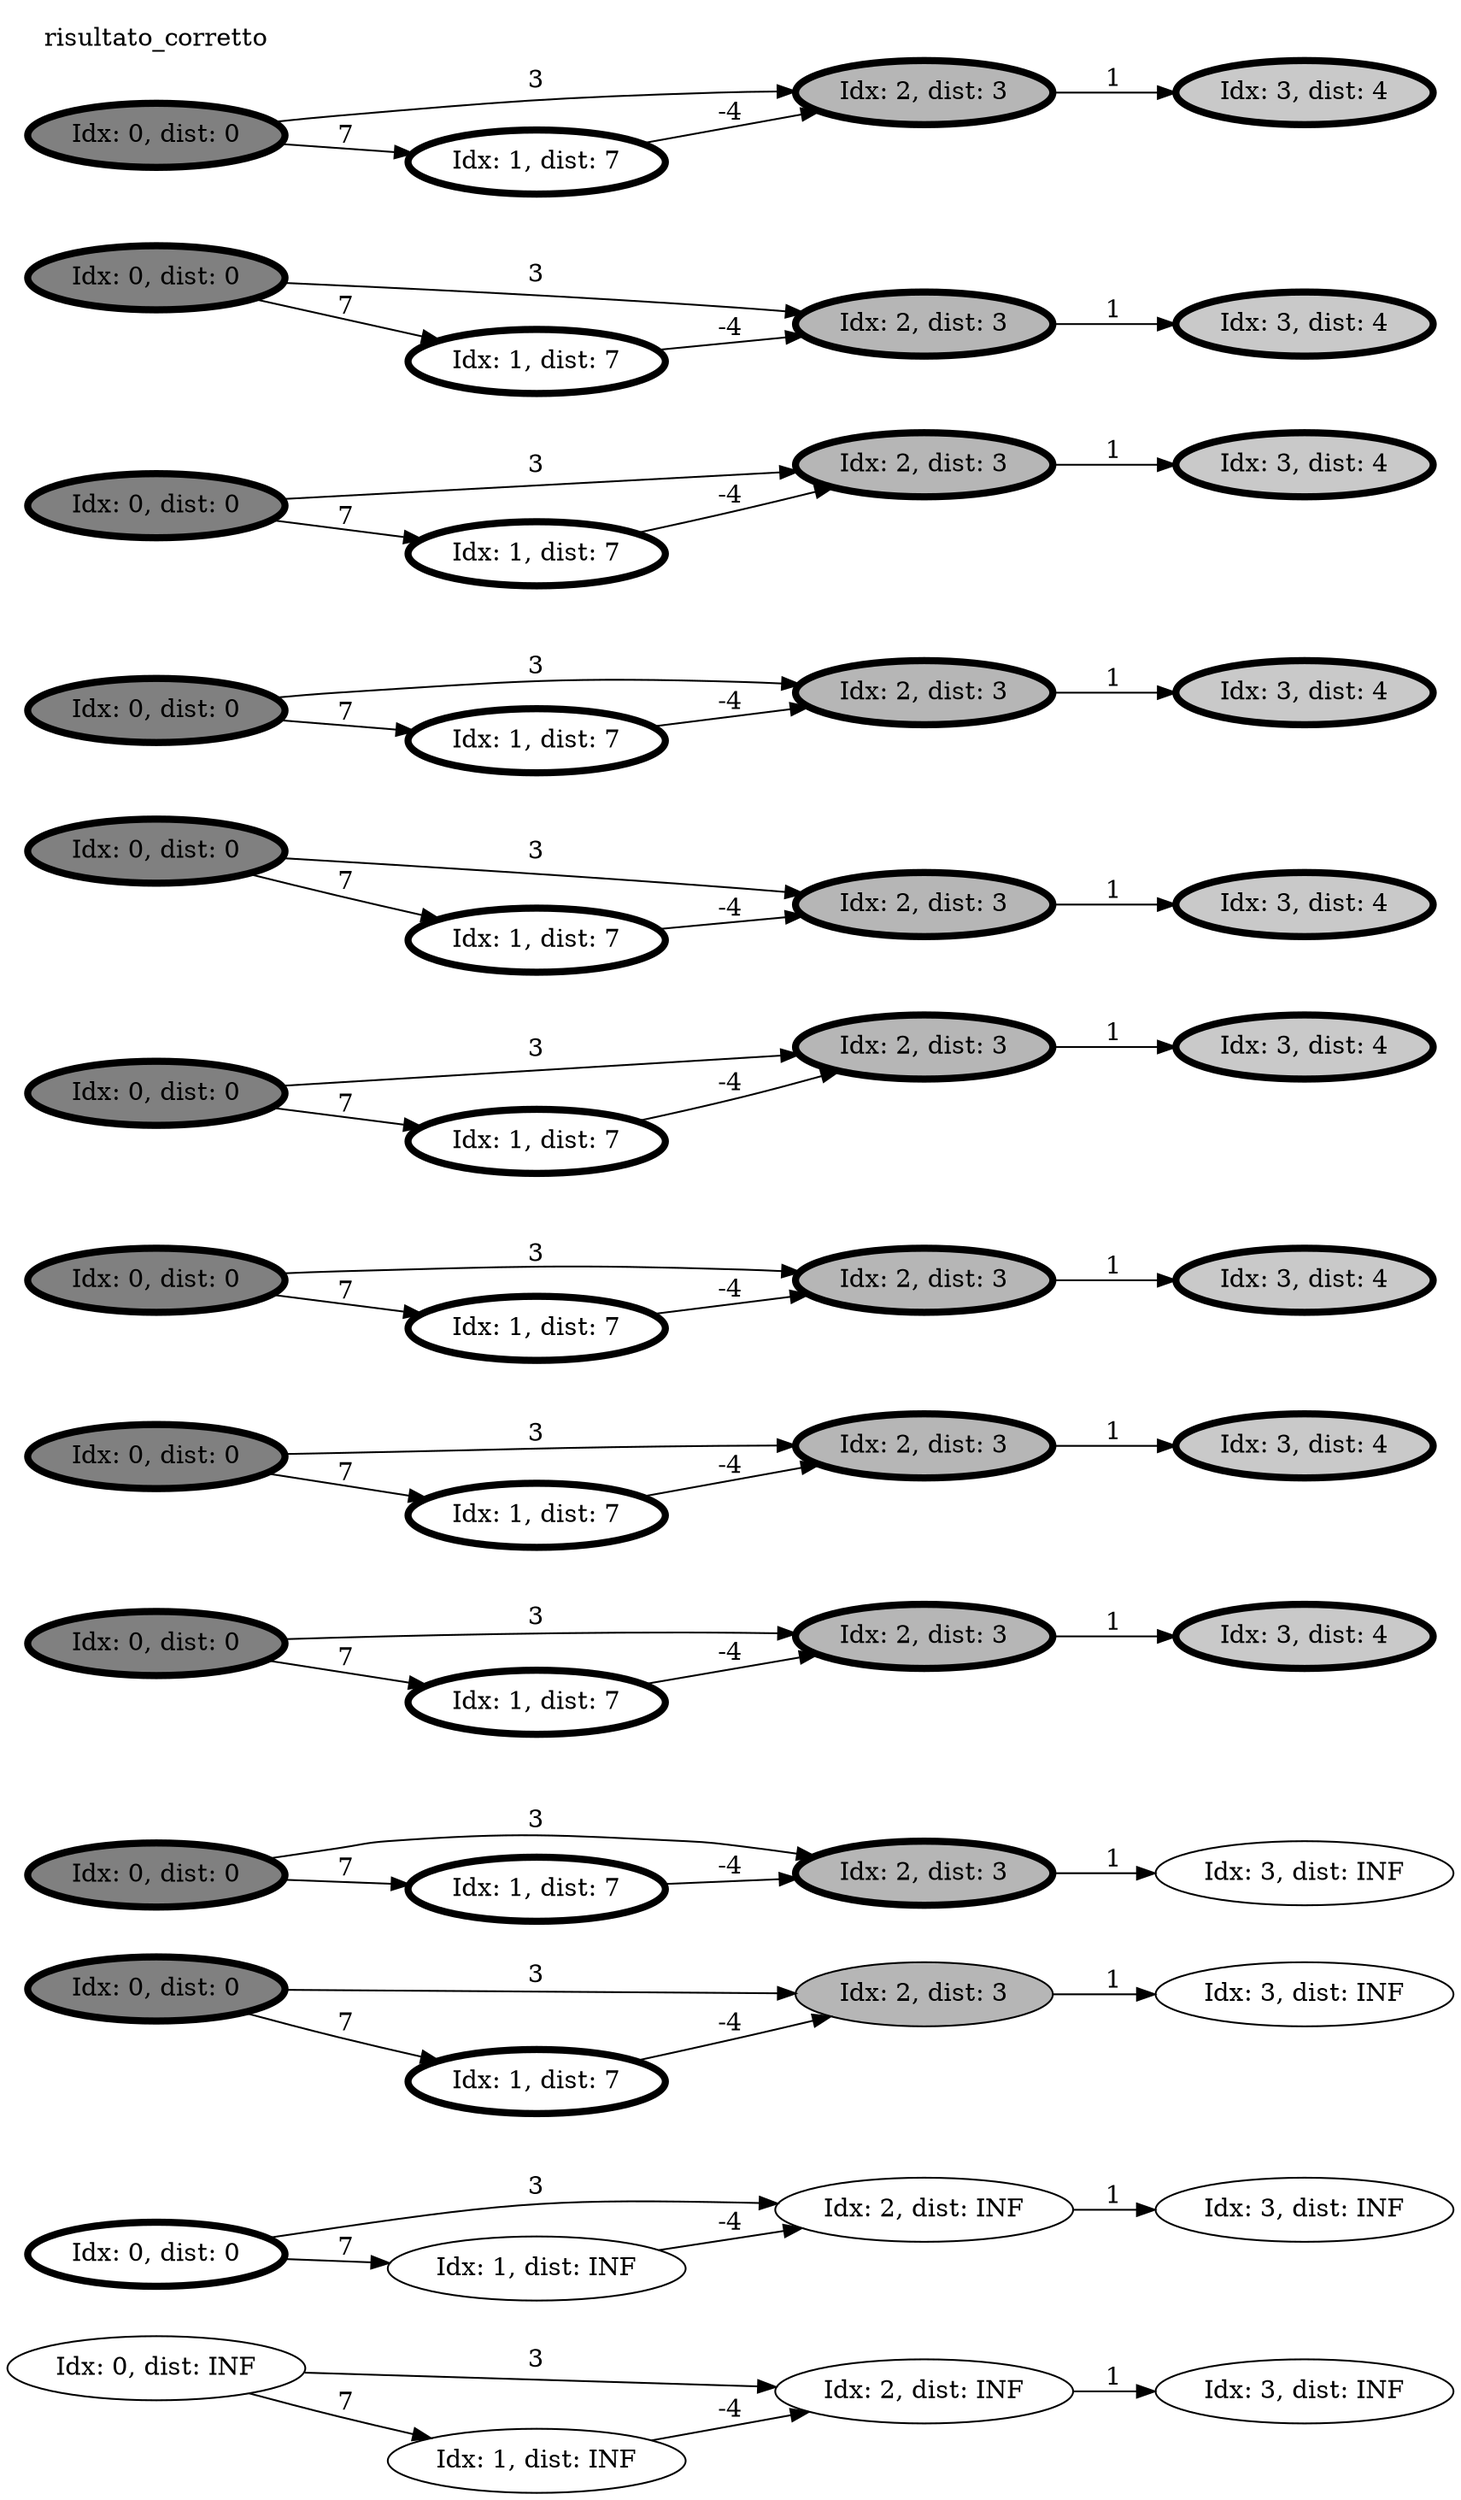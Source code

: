 digraph g
{ 
node [shape=none]
rankdir="LR"
node_0_0
[ shape = oval; fillcolor = "0.0 0.0 inf"; style=filled; label = "Idx: 0, dist: INF" ];
node_0_0 -> node_2_0 [ label="3", len=0.3 ]
node_0_0 -> node_1_0 [ label="7", len=0.7 ]
node_1_0
[ shape = oval; fillcolor = "0.0 0.0 inf"; style=filled; label = "Idx: 1, dist: INF" ];
node_1_0 -> node_2_0 [ label="-4", len=-0.4 ]
node_2_0
[ shape = oval; fillcolor = "0.0 0.0 inf"; style=filled; label = "Idx: 2, dist: INF" ];
node_2_0 -> node_3_0 [ label="1", len=0.1 ]
node_3_0
[ shape = oval; fillcolor = "0.0 0.0 inf"; style=filled; label = "Idx: 3, dist: INF" ];
node_0_1
[ shape = oval; penwidth = 4; fillcolor = "0.0 0.0 -nan"; style=filled; label = "Idx: 0, dist: 0" ];
node_0_1 -> node_2_1 [ label="3", len=0.3 ]
node_0_1 -> node_1_1 [ label="7", len=0.7 ]
node_1_1
[ shape = oval; fillcolor = "0.0 0.0 inf"; style=filled; label = "Idx: 1, dist: INF" ];
node_1_1 -> node_2_1 [ label="-4", len=-0.4 ]
node_2_1
[ shape = oval; fillcolor = "0.0 0.0 inf"; style=filled; label = "Idx: 2, dist: INF" ];
node_2_1 -> node_3_1 [ label="1", len=0.1 ]
node_3_1
[ shape = oval; fillcolor = "0.0 0.0 inf"; style=filled; label = "Idx: 3, dist: INF" ];
node_0_2
[ shape = oval; penwidth = 4; fillcolor = "0.0 0.0 0.5"; style=filled; label = "Idx: 0, dist: 0" ];
node_0_2 -> node_2_2 [ label="3", len=0.3 ]
node_0_2 -> node_1_2 [ label="7", len=0.7 ]
node_1_2
[ shape = oval; penwidth = 4; fillcolor = "0.0 0.0 1"; style=filled; label = "Idx: 1, dist: 7" ];
node_1_2 -> node_2_2 [ label="-4", len=-0.4 ]
node_2_2
[ shape = oval; fillcolor = "0.0 0.0 0.714286"; style=filled; label = "Idx: 2, dist: 3" ];
node_2_2 -> node_3_2 [ label="1", len=0.1 ]
node_3_2
[ shape = oval; fillcolor = "0.0 0.0 71429.1"; style=filled; label = "Idx: 3, dist: INF" ];
node_0_3
[ shape = oval; penwidth = 4; fillcolor = "0.0 0.0 0.5"; style=filled; label = "Idx: 0, dist: 0" ];
node_0_3 -> node_2_3 [ label="3", len=0.3 ]
node_0_3 -> node_1_3 [ label="7", len=0.7 ]
node_1_3
[ shape = oval; penwidth = 4; fillcolor = "0.0 0.0 1"; style=filled; label = "Idx: 1, dist: 7" ];
node_1_3 -> node_2_3 [ label="-4", len=-0.4 ]
node_2_3
[ shape = oval; penwidth = 4; fillcolor = "0.0 0.0 0.714286"; style=filled; label = "Idx: 2, dist: 3" ];
node_2_3 -> node_3_3 [ label="1", len=0.1 ]
node_3_3
[ shape = oval; fillcolor = "0.0 0.0 71429.1"; style=filled; label = "Idx: 3, dist: INF" ];
node_0_4
[ shape = oval; penwidth = 4; fillcolor = "0.0 0.0 0.5"; style=filled; label = "Idx: 0, dist: 0" ];
node_0_4 -> node_2_4 [ label="3", len=0.3 ]
node_0_4 -> node_1_4 [ label="7", len=0.7 ]
node_1_4
[ shape = oval; penwidth = 4; fillcolor = "0.0 0.0 1"; style=filled; label = "Idx: 1, dist: 7" ];
node_1_4 -> node_2_4 [ label="-4", len=-0.4 ]
node_2_4
[ shape = oval; penwidth = 4; fillcolor = "0.0 0.0 0.714286"; style=filled; label = "Idx: 2, dist: 3" ];
node_2_4 -> node_3_4 [ label="1", len=0.1 ]
node_3_4
[ shape = oval; penwidth = 4; fillcolor = "0.0 0.0 0.785714"; style=filled; label = "Idx: 3, dist: 4" ];
node_0_5
[ shape = oval; penwidth = 4; fillcolor = "0.0 0.0 0.5"; style=filled; label = "Idx: 0, dist: 0" ];
node_0_5 -> node_2_5 [ label="3", len=0.3 ]
node_0_5 -> node_1_5 [ label="7", len=0.7 ]
node_1_5
[ shape = oval; penwidth = 4; fillcolor = "0.0 0.0 1"; style=filled; label = "Idx: 1, dist: 7" ];
node_1_5 -> node_2_5 [ label="-4", len=-0.4 ]
node_2_5
[ shape = oval; penwidth = 4; fillcolor = "0.0 0.0 0.714286"; style=filled; label = "Idx: 2, dist: 3" ];
node_2_5 -> node_3_5 [ label="1", len=0.1 ]
node_3_5
[ shape = oval; penwidth = 4; fillcolor = "0.0 0.0 0.785714"; style=filled; label = "Idx: 3, dist: 4" ];
node_0_6
[ shape = oval; penwidth = 4; fillcolor = "0.0 0.0 0.5"; style=filled; label = "Idx: 0, dist: 0" ];
node_0_6 -> node_2_6 [ label="3", len=0.3 ]
node_0_6 -> node_1_6 [ label="7", len=0.7 ]
node_1_6
[ shape = oval; penwidth = 4; fillcolor = "0.0 0.0 1"; style=filled; label = "Idx: 1, dist: 7" ];
node_1_6 -> node_2_6 [ label="-4", len=-0.4 ]
node_2_6
[ shape = oval; penwidth = 4; fillcolor = "0.0 0.0 0.714286"; style=filled; label = "Idx: 2, dist: 3" ];
node_2_6 -> node_3_6 [ label="1", len=0.1 ]
node_3_6
[ shape = oval; penwidth = 4; fillcolor = "0.0 0.0 0.785714"; style=filled; label = "Idx: 3, dist: 4" ];
node_0_7
[ shape = oval; penwidth = 4; fillcolor = "0.0 0.0 0.5"; style=filled; label = "Idx: 0, dist: 0" ];
node_0_7 -> node_2_7 [ label="3", len=0.3 ]
node_0_7 -> node_1_7 [ label="7", len=0.7 ]
node_1_7
[ shape = oval; penwidth = 4; fillcolor = "0.0 0.0 1"; style=filled; label = "Idx: 1, dist: 7" ];
node_1_7 -> node_2_7 [ label="-4", len=-0.4 ]
node_2_7
[ shape = oval; penwidth = 4; fillcolor = "0.0 0.0 0.714286"; style=filled; label = "Idx: 2, dist: 3" ];
node_2_7 -> node_3_7 [ label="1", len=0.1 ]
node_3_7
[ shape = oval; penwidth = 4; fillcolor = "0.0 0.0 0.785714"; style=filled; label = "Idx: 3, dist: 4" ];
node_0_8
[ shape = oval; penwidth = 4; fillcolor = "0.0 0.0 0.5"; style=filled; label = "Idx: 0, dist: 0" ];
node_0_8 -> node_2_8 [ label="3", len=0.3 ]
node_0_8 -> node_1_8 [ label="7", len=0.7 ]
node_1_8
[ shape = oval; penwidth = 4; fillcolor = "0.0 0.0 1"; style=filled; label = "Idx: 1, dist: 7" ];
node_1_8 -> node_2_8 [ label="-4", len=-0.4 ]
node_2_8
[ shape = oval; penwidth = 4; fillcolor = "0.0 0.0 0.714286"; style=filled; label = "Idx: 2, dist: 3" ];
node_2_8 -> node_3_8 [ label="1", len=0.1 ]
node_3_8
[ shape = oval; penwidth = 4; fillcolor = "0.0 0.0 0.785714"; style=filled; label = "Idx: 3, dist: 4" ];
node_0_9
[ shape = oval; penwidth = 4; fillcolor = "0.0 0.0 0.5"; style=filled; label = "Idx: 0, dist: 0" ];
node_0_9 -> node_2_9 [ label="3", len=0.3 ]
node_0_9 -> node_1_9 [ label="7", len=0.7 ]
node_1_9
[ shape = oval; penwidth = 4; fillcolor = "0.0 0.0 1"; style=filled; label = "Idx: 1, dist: 7" ];
node_1_9 -> node_2_9 [ label="-4", len=-0.4 ]
node_2_9
[ shape = oval; penwidth = 4; fillcolor = "0.0 0.0 0.714286"; style=filled; label = "Idx: 2, dist: 3" ];
node_2_9 -> node_3_9 [ label="1", len=0.1 ]
node_3_9
[ shape = oval; penwidth = 4; fillcolor = "0.0 0.0 0.785714"; style=filled; label = "Idx: 3, dist: 4" ];
node_0_10
[ shape = oval; penwidth = 4; fillcolor = "0.0 0.0 0.5"; style=filled; label = "Idx: 0, dist: 0" ];
node_0_10 -> node_2_10 [ label="3", len=0.3 ]
node_0_10 -> node_1_10 [ label="7", len=0.7 ]
node_1_10
[ shape = oval; penwidth = 4; fillcolor = "0.0 0.0 1"; style=filled; label = "Idx: 1, dist: 7" ];
node_1_10 -> node_2_10 [ label="-4", len=-0.4 ]
node_2_10
[ shape = oval; penwidth = 4; fillcolor = "0.0 0.0 0.714286"; style=filled; label = "Idx: 2, dist: 3" ];
node_2_10 -> node_3_10 [ label="1", len=0.1 ]
node_3_10
[ shape = oval; penwidth = 4; fillcolor = "0.0 0.0 0.785714"; style=filled; label = "Idx: 3, dist: 4" ];
node_0_11
[ shape = oval; penwidth = 4; fillcolor = "0.0 0.0 0.5"; style=filled; label = "Idx: 0, dist: 0" ];
node_0_11 -> node_2_11 [ label="3", len=0.3 ]
node_0_11 -> node_1_11 [ label="7", len=0.7 ]
node_1_11
[ shape = oval; penwidth = 4; fillcolor = "0.0 0.0 1"; style=filled; label = "Idx: 1, dist: 7" ];
node_1_11 -> node_2_11 [ label="-4", len=-0.4 ]
node_2_11
[ shape = oval; penwidth = 4; fillcolor = "0.0 0.0 0.714286"; style=filled; label = "Idx: 2, dist: 3" ];
node_2_11 -> node_3_11 [ label="1", len=0.1 ]
node_3_11
[ shape = oval; penwidth = 4; fillcolor = "0.0 0.0 0.785714"; style=filled; label = "Idx: 3, dist: 4" ];
node_0_12
[ shape = oval; penwidth = 4; fillcolor = "0.0 0.0 0.5"; style=filled; label = "Idx: 0, dist: 0" ];
node_0_12 -> node_2_12 [ label="3", len=0.3 ]
node_0_12 -> node_1_12 [ label="7", len=0.7 ]
node_1_12
[ shape = oval; penwidth = 4; fillcolor = "0.0 0.0 1"; style=filled; label = "Idx: 1, dist: 7" ];
node_1_12 -> node_2_12 [ label="-4", len=-0.4 ]
node_2_12
[ shape = oval; penwidth = 4; fillcolor = "0.0 0.0 0.714286"; style=filled; label = "Idx: 2, dist: 3" ];
node_2_12 -> node_3_12 [ label="1", len=0.1 ]
node_3_12
[ shape = oval; penwidth = 4; fillcolor = "0.0 0.0 0.785714"; style=filled; label = "Idx: 3, dist: 4" ];
risultato_corretto
}
